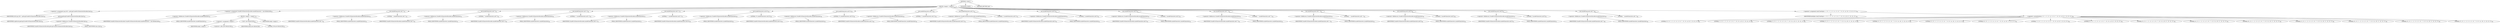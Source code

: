 digraph "&lt;clinit&gt;" {  
"167" [label = <(METHOD,&lt;clinit&gt;)> ]
"168" [label = <(BLOCK,&lt;empty&gt;,&lt;empty&gt;)> ]
"169" [label = <(&lt;operator&gt;.assignment,Log LOG = getLog(UnsafeUriCharactersEncoder.class))<SUB>30</SUB>> ]
"170" [label = <(IDENTIFIER,LOG,Log LOG = getLog(UnsafeUriCharactersEncoder.class))<SUB>30</SUB>> ]
"171" [label = <(getLog,getLog(UnsafeUriCharactersEncoder.class))<SUB>30</SUB>> ]
"172" [label = <(IDENTIFIER,LogFactory,getLog(UnsafeUriCharactersEncoder.class))<SUB>30</SUB>> ]
"173" [label = <(&lt;operator&gt;.fieldAccess,UnsafeUriCharactersEncoder.class)<SUB>30</SUB>> ]
"174" [label = <(IDENTIFIER,UnsafeUriCharactersEncoder,getLog(UnsafeUriCharactersEncoder.class))<SUB>30</SUB>> ]
"175" [label = <(FIELD_IDENTIFIER,class,class)<SUB>30</SUB>> ]
"176" [label = <(&lt;operator&gt;.assignment,UnsafeUriCharactersEncoder.unsafeCharacters = new BitSet(256))<SUB>33</SUB>> ]
"177" [label = <(&lt;operator&gt;.fieldAccess,UnsafeUriCharactersEncoder.unsafeCharacters)<SUB>33</SUB>> ]
"178" [label = <(IDENTIFIER,UnsafeUriCharactersEncoder,UnsafeUriCharactersEncoder.unsafeCharacters = new BitSet(256))<SUB>33</SUB>> ]
"179" [label = <(FIELD_IDENTIFIER,unsafeCharacters,unsafeCharacters)<SUB>33</SUB>> ]
"180" [label = <(BLOCK,&lt;empty&gt;,&lt;empty&gt;)<SUB>33</SUB>> ]
"181" [label = <(&lt;operator&gt;.assignment,&lt;empty&gt;)> ]
"182" [label = <(IDENTIFIER,$obj0,&lt;empty&gt;)> ]
"183" [label = <(&lt;operator&gt;.alloc,new BitSet(256))<SUB>33</SUB>> ]
"184" [label = <(&lt;init&gt;,new BitSet(256))<SUB>33</SUB>> ]
"185" [label = <(IDENTIFIER,$obj0,new BitSet(256))> ]
"186" [label = <(LITERAL,256,new BitSet(256))<SUB>33</SUB>> ]
"187" [label = <(IDENTIFIER,$obj0,&lt;empty&gt;)> ]
"188" [label = <(set,unsafeCharacters.set(' '))<SUB>34</SUB>> ]
"189" [label = <(&lt;operator&gt;.fieldAccess,UnsafeUriCharactersEncoder.unsafeCharacters)<SUB>34</SUB>> ]
"190" [label = <(IDENTIFIER,UnsafeUriCharactersEncoder,unsafeCharacters.set(' '))<SUB>34</SUB>> ]
"191" [label = <(FIELD_IDENTIFIER,unsafeCharacters,unsafeCharacters)<SUB>34</SUB>> ]
"192" [label = <(LITERAL,' ',unsafeCharacters.set(' '))<SUB>34</SUB>> ]
"193" [label = <(set,unsafeCharacters.set('&quot;'))<SUB>35</SUB>> ]
"194" [label = <(&lt;operator&gt;.fieldAccess,UnsafeUriCharactersEncoder.unsafeCharacters)<SUB>35</SUB>> ]
"195" [label = <(IDENTIFIER,UnsafeUriCharactersEncoder,unsafeCharacters.set('&quot;'))<SUB>35</SUB>> ]
"196" [label = <(FIELD_IDENTIFIER,unsafeCharacters,unsafeCharacters)<SUB>35</SUB>> ]
"197" [label = <(LITERAL,'&quot;',unsafeCharacters.set('&quot;'))<SUB>35</SUB>> ]
"198" [label = <(set,unsafeCharacters.set('&lt;'))<SUB>36</SUB>> ]
"199" [label = <(&lt;operator&gt;.fieldAccess,UnsafeUriCharactersEncoder.unsafeCharacters)<SUB>36</SUB>> ]
"200" [label = <(IDENTIFIER,UnsafeUriCharactersEncoder,unsafeCharacters.set('&lt;'))<SUB>36</SUB>> ]
"201" [label = <(FIELD_IDENTIFIER,unsafeCharacters,unsafeCharacters)<SUB>36</SUB>> ]
"202" [label = <(LITERAL,'&lt;',unsafeCharacters.set('&lt;'))<SUB>36</SUB>> ]
"203" [label = <(set,unsafeCharacters.set('&gt;'))<SUB>37</SUB>> ]
"204" [label = <(&lt;operator&gt;.fieldAccess,UnsafeUriCharactersEncoder.unsafeCharacters)<SUB>37</SUB>> ]
"205" [label = <(IDENTIFIER,UnsafeUriCharactersEncoder,unsafeCharacters.set('&gt;'))<SUB>37</SUB>> ]
"206" [label = <(FIELD_IDENTIFIER,unsafeCharacters,unsafeCharacters)<SUB>37</SUB>> ]
"207" [label = <(LITERAL,'&gt;',unsafeCharacters.set('&gt;'))<SUB>37</SUB>> ]
"208" [label = <(set,unsafeCharacters.set('#'))<SUB>38</SUB>> ]
"209" [label = <(&lt;operator&gt;.fieldAccess,UnsafeUriCharactersEncoder.unsafeCharacters)<SUB>38</SUB>> ]
"210" [label = <(IDENTIFIER,UnsafeUriCharactersEncoder,unsafeCharacters.set('#'))<SUB>38</SUB>> ]
"211" [label = <(FIELD_IDENTIFIER,unsafeCharacters,unsafeCharacters)<SUB>38</SUB>> ]
"212" [label = <(LITERAL,'#',unsafeCharacters.set('#'))<SUB>38</SUB>> ]
"213" [label = <(set,unsafeCharacters.set('%'))<SUB>39</SUB>> ]
"214" [label = <(&lt;operator&gt;.fieldAccess,UnsafeUriCharactersEncoder.unsafeCharacters)<SUB>39</SUB>> ]
"215" [label = <(IDENTIFIER,UnsafeUriCharactersEncoder,unsafeCharacters.set('%'))<SUB>39</SUB>> ]
"216" [label = <(FIELD_IDENTIFIER,unsafeCharacters,unsafeCharacters)<SUB>39</SUB>> ]
"217" [label = <(LITERAL,'%',unsafeCharacters.set('%'))<SUB>39</SUB>> ]
"218" [label = <(set,unsafeCharacters.set('{'))<SUB>40</SUB>> ]
"219" [label = <(&lt;operator&gt;.fieldAccess,UnsafeUriCharactersEncoder.unsafeCharacters)<SUB>40</SUB>> ]
"220" [label = <(IDENTIFIER,UnsafeUriCharactersEncoder,unsafeCharacters.set('{'))<SUB>40</SUB>> ]
"221" [label = <(FIELD_IDENTIFIER,unsafeCharacters,unsafeCharacters)<SUB>40</SUB>> ]
"222" [label = <(LITERAL,'{',unsafeCharacters.set('{'))<SUB>40</SUB>> ]
"223" [label = <(set,unsafeCharacters.set('}'))<SUB>41</SUB>> ]
"224" [label = <(&lt;operator&gt;.fieldAccess,UnsafeUriCharactersEncoder.unsafeCharacters)<SUB>41</SUB>> ]
"225" [label = <(IDENTIFIER,UnsafeUriCharactersEncoder,unsafeCharacters.set('}'))<SUB>41</SUB>> ]
"226" [label = <(FIELD_IDENTIFIER,unsafeCharacters,unsafeCharacters)<SUB>41</SUB>> ]
"227" [label = <(LITERAL,'}',unsafeCharacters.set('}'))<SUB>41</SUB>> ]
"228" [label = <(set,unsafeCharacters.set('|'))<SUB>42</SUB>> ]
"229" [label = <(&lt;operator&gt;.fieldAccess,UnsafeUriCharactersEncoder.unsafeCharacters)<SUB>42</SUB>> ]
"230" [label = <(IDENTIFIER,UnsafeUriCharactersEncoder,unsafeCharacters.set('|'))<SUB>42</SUB>> ]
"231" [label = <(FIELD_IDENTIFIER,unsafeCharacters,unsafeCharacters)<SUB>42</SUB>> ]
"232" [label = <(LITERAL,'|',unsafeCharacters.set('|'))<SUB>42</SUB>> ]
"233" [label = <(set,unsafeCharacters.set('\\'))<SUB>43</SUB>> ]
"234" [label = <(&lt;operator&gt;.fieldAccess,UnsafeUriCharactersEncoder.unsafeCharacters)<SUB>43</SUB>> ]
"235" [label = <(IDENTIFIER,UnsafeUriCharactersEncoder,unsafeCharacters.set('\\'))<SUB>43</SUB>> ]
"236" [label = <(FIELD_IDENTIFIER,unsafeCharacters,unsafeCharacters)<SUB>43</SUB>> ]
"237" [label = <(LITERAL,'\\',unsafeCharacters.set('\\'))<SUB>43</SUB>> ]
"238" [label = <(set,unsafeCharacters.set('^'))<SUB>44</SUB>> ]
"239" [label = <(&lt;operator&gt;.fieldAccess,UnsafeUriCharactersEncoder.unsafeCharacters)<SUB>44</SUB>> ]
"240" [label = <(IDENTIFIER,UnsafeUriCharactersEncoder,unsafeCharacters.set('^'))<SUB>44</SUB>> ]
"241" [label = <(FIELD_IDENTIFIER,unsafeCharacters,unsafeCharacters)<SUB>44</SUB>> ]
"242" [label = <(LITERAL,'^',unsafeCharacters.set('^'))<SUB>44</SUB>> ]
"243" [label = <(set,unsafeCharacters.set('~'))<SUB>45</SUB>> ]
"244" [label = <(&lt;operator&gt;.fieldAccess,UnsafeUriCharactersEncoder.unsafeCharacters)<SUB>45</SUB>> ]
"245" [label = <(IDENTIFIER,UnsafeUriCharactersEncoder,unsafeCharacters.set('~'))<SUB>45</SUB>> ]
"246" [label = <(FIELD_IDENTIFIER,unsafeCharacters,unsafeCharacters)<SUB>45</SUB>> ]
"247" [label = <(LITERAL,'~',unsafeCharacters.set('~'))<SUB>45</SUB>> ]
"248" [label = <(set,unsafeCharacters.set('['))<SUB>46</SUB>> ]
"249" [label = <(&lt;operator&gt;.fieldAccess,UnsafeUriCharactersEncoder.unsafeCharacters)<SUB>46</SUB>> ]
"250" [label = <(IDENTIFIER,UnsafeUriCharactersEncoder,unsafeCharacters.set('['))<SUB>46</SUB>> ]
"251" [label = <(FIELD_IDENTIFIER,unsafeCharacters,unsafeCharacters)<SUB>46</SUB>> ]
"252" [label = <(LITERAL,'[',unsafeCharacters.set('['))<SUB>46</SUB>> ]
"253" [label = <(set,unsafeCharacters.set(']'))<SUB>47</SUB>> ]
"254" [label = <(&lt;operator&gt;.fieldAccess,UnsafeUriCharactersEncoder.unsafeCharacters)<SUB>47</SUB>> ]
"255" [label = <(IDENTIFIER,UnsafeUriCharactersEncoder,unsafeCharacters.set(']'))<SUB>47</SUB>> ]
"256" [label = <(FIELD_IDENTIFIER,unsafeCharacters,unsafeCharacters)<SUB>47</SUB>> ]
"257" [label = <(LITERAL,']',unsafeCharacters.set(']'))<SUB>47</SUB>> ]
"258" [label = <(set,unsafeCharacters.set('`'))<SUB>48</SUB>> ]
"259" [label = <(&lt;operator&gt;.fieldAccess,UnsafeUriCharactersEncoder.unsafeCharacters)<SUB>48</SUB>> ]
"260" [label = <(IDENTIFIER,UnsafeUriCharactersEncoder,unsafeCharacters.set('`'))<SUB>48</SUB>> ]
"261" [label = <(FIELD_IDENTIFIER,unsafeCharacters,unsafeCharacters)<SUB>48</SUB>> ]
"262" [label = <(LITERAL,'`',unsafeCharacters.set('`'))<SUB>48</SUB>> ]
"263" [label = <(&lt;operator&gt;.assignment,char[] hexDigits = { '0', '1', '2', '3', '4', '5', '6', '7', '8', '9', 'A', 'B', 'C', 'D', 'E', 'F' })<SUB>93</SUB>> ]
"264" [label = <(IDENTIFIER,hexDigits,char[] hexDigits = { '0', '1', '2', '3', '4', '5', '6', '7', '8', '9', 'A', 'B', 'C', 'D', 'E', 'F' })<SUB>93</SUB>> ]
"265" [label = <(&lt;operator&gt;.arrayInitializer,{ '0', '1', '2', '3', '4', '5', '6', '7', '8', '9', 'A', 'B', 'C', 'D', 'E', 'F' })<SUB>93</SUB>> ]
"266" [label = <(LITERAL,'0',{ '0', '1', '2', '3', '4', '5', '6', '7', '8', '9', 'A', 'B', 'C', 'D', 'E', 'F' })<SUB>94</SUB>> ]
"267" [label = <(LITERAL,'1',{ '0', '1', '2', '3', '4', '5', '6', '7', '8', '9', 'A', 'B', 'C', 'D', 'E', 'F' })<SUB>94</SUB>> ]
"268" [label = <(LITERAL,'2',{ '0', '1', '2', '3', '4', '5', '6', '7', '8', '9', 'A', 'B', 'C', 'D', 'E', 'F' })<SUB>94</SUB>> ]
"269" [label = <(LITERAL,'3',{ '0', '1', '2', '3', '4', '5', '6', '7', '8', '9', 'A', 'B', 'C', 'D', 'E', 'F' })<SUB>94</SUB>> ]
"270" [label = <(LITERAL,'4',{ '0', '1', '2', '3', '4', '5', '6', '7', '8', '9', 'A', 'B', 'C', 'D', 'E', 'F' })<SUB>94</SUB>> ]
"271" [label = <(LITERAL,'5',{ '0', '1', '2', '3', '4', '5', '6', '7', '8', '9', 'A', 'B', 'C', 'D', 'E', 'F' })<SUB>94</SUB>> ]
"272" [label = <(LITERAL,'6',{ '0', '1', '2', '3', '4', '5', '6', '7', '8', '9', 'A', 'B', 'C', 'D', 'E', 'F' })<SUB>94</SUB>> ]
"273" [label = <(LITERAL,'7',{ '0', '1', '2', '3', '4', '5', '6', '7', '8', '9', 'A', 'B', 'C', 'D', 'E', 'F' })<SUB>94</SUB>> ]
"274" [label = <(LITERAL,'8',{ '0', '1', '2', '3', '4', '5', '6', '7', '8', '9', 'A', 'B', 'C', 'D', 'E', 'F' })<SUB>95</SUB>> ]
"275" [label = <(LITERAL,'9',{ '0', '1', '2', '3', '4', '5', '6', '7', '8', '9', 'A', 'B', 'C', 'D', 'E', 'F' })<SUB>95</SUB>> ]
"276" [label = <(LITERAL,'A',{ '0', '1', '2', '3', '4', '5', '6', '7', '8', '9', 'A', 'B', 'C', 'D', 'E', 'F' })<SUB>95</SUB>> ]
"277" [label = <(LITERAL,'B',{ '0', '1', '2', '3', '4', '5', '6', '7', '8', '9', 'A', 'B', 'C', 'D', 'E', 'F' })<SUB>95</SUB>> ]
"278" [label = <(LITERAL,'C',{ '0', '1', '2', '3', '4', '5', '6', '7', '8', '9', 'A', 'B', 'C', 'D', 'E', 'F' })<SUB>95</SUB>> ]
"279" [label = <(LITERAL,'D',{ '0', '1', '2', '3', '4', '5', '6', '7', '8', '9', 'A', 'B', 'C', 'D', 'E', 'F' })<SUB>95</SUB>> ]
"280" [label = <(LITERAL,'E',{ '0', '1', '2', '3', '4', '5', '6', '7', '8', '9', 'A', 'B', 'C', 'D', 'E', 'F' })<SUB>95</SUB>> ]
"281" [label = <(LITERAL,'F',{ '0', '1', '2', '3', '4', '5', '6', '7', '8', '9', 'A', 'B', 'C', 'D', 'E', 'F' })<SUB>95</SUB>> ]
"282" [label = <(MODIFIER,STATIC)> ]
"283" [label = <(METHOD_RETURN,void)> ]
  "167" -> "168" 
  "167" -> "282" 
  "167" -> "283" 
  "168" -> "169" 
  "168" -> "176" 
  "168" -> "188" 
  "168" -> "193" 
  "168" -> "198" 
  "168" -> "203" 
  "168" -> "208" 
  "168" -> "213" 
  "168" -> "218" 
  "168" -> "223" 
  "168" -> "228" 
  "168" -> "233" 
  "168" -> "238" 
  "168" -> "243" 
  "168" -> "248" 
  "168" -> "253" 
  "168" -> "258" 
  "168" -> "263" 
  "169" -> "170" 
  "169" -> "171" 
  "171" -> "172" 
  "171" -> "173" 
  "173" -> "174" 
  "173" -> "175" 
  "176" -> "177" 
  "176" -> "180" 
  "177" -> "178" 
  "177" -> "179" 
  "180" -> "181" 
  "180" -> "184" 
  "180" -> "187" 
  "181" -> "182" 
  "181" -> "183" 
  "184" -> "185" 
  "184" -> "186" 
  "188" -> "189" 
  "188" -> "192" 
  "189" -> "190" 
  "189" -> "191" 
  "193" -> "194" 
  "193" -> "197" 
  "194" -> "195" 
  "194" -> "196" 
  "198" -> "199" 
  "198" -> "202" 
  "199" -> "200" 
  "199" -> "201" 
  "203" -> "204" 
  "203" -> "207" 
  "204" -> "205" 
  "204" -> "206" 
  "208" -> "209" 
  "208" -> "212" 
  "209" -> "210" 
  "209" -> "211" 
  "213" -> "214" 
  "213" -> "217" 
  "214" -> "215" 
  "214" -> "216" 
  "218" -> "219" 
  "218" -> "222" 
  "219" -> "220" 
  "219" -> "221" 
  "223" -> "224" 
  "223" -> "227" 
  "224" -> "225" 
  "224" -> "226" 
  "228" -> "229" 
  "228" -> "232" 
  "229" -> "230" 
  "229" -> "231" 
  "233" -> "234" 
  "233" -> "237" 
  "234" -> "235" 
  "234" -> "236" 
  "238" -> "239" 
  "238" -> "242" 
  "239" -> "240" 
  "239" -> "241" 
  "243" -> "244" 
  "243" -> "247" 
  "244" -> "245" 
  "244" -> "246" 
  "248" -> "249" 
  "248" -> "252" 
  "249" -> "250" 
  "249" -> "251" 
  "253" -> "254" 
  "253" -> "257" 
  "254" -> "255" 
  "254" -> "256" 
  "258" -> "259" 
  "258" -> "262" 
  "259" -> "260" 
  "259" -> "261" 
  "263" -> "264" 
  "263" -> "265" 
  "265" -> "266" 
  "265" -> "267" 
  "265" -> "268" 
  "265" -> "269" 
  "265" -> "270" 
  "265" -> "271" 
  "265" -> "272" 
  "265" -> "273" 
  "265" -> "274" 
  "265" -> "275" 
  "265" -> "276" 
  "265" -> "277" 
  "265" -> "278" 
  "265" -> "279" 
  "265" -> "280" 
  "265" -> "281" 
}
